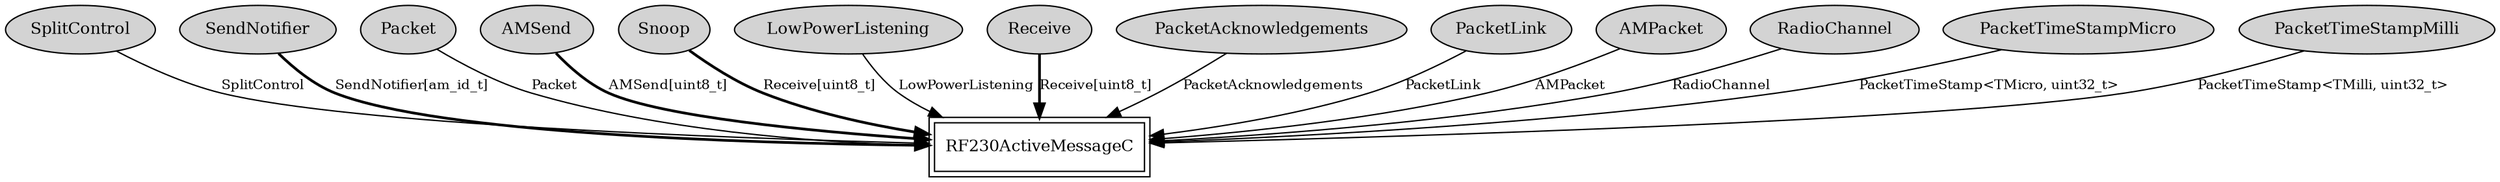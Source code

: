 digraph "tos.platforms.iris.ActiveMessageC" {
  n0x2ace81e76cd0 [shape=ellipse, style=filled, label="SplitControl", fontsize=12];
  "RF230ActiveMessageC" [fontsize=12, shape=box,peripheries=2, URL="../chtml/tos.chips.rf230.RF230ActiveMessageC.html"];
  n0x2ace81e6e020 [shape=ellipse, style=filled, label="SendNotifier", fontsize=12];
  "RF230ActiveMessageC" [fontsize=12, shape=box,peripheries=2, URL="../chtml/tos.chips.rf230.RF230ActiveMessageC.html"];
  n0x2ace81e6e5f8 [shape=ellipse, style=filled, label="Packet", fontsize=12];
  "RF230ActiveMessageC" [fontsize=12, shape=box,peripheries=2, URL="../chtml/tos.chips.rf230.RF230ActiveMessageC.html"];
  n0x2ace81e73cb0 [shape=ellipse, style=filled, label="AMSend", fontsize=12];
  "RF230ActiveMessageC" [fontsize=12, shape=box,peripheries=2, URL="../chtml/tos.chips.rf230.RF230ActiveMessageC.html"];
  n0x2ace81e719b8 [shape=ellipse, style=filled, label="Snoop", fontsize=12];
  "RF230ActiveMessageC" [fontsize=12, shape=box,peripheries=2, URL="../chtml/tos.chips.rf230.RF230ActiveMessageC.html"];
  n0x2ace81e7fbe8 [shape=ellipse, style=filled, label="LowPowerListening", fontsize=12];
  "RF230ActiveMessageC" [fontsize=12, shape=box,peripheries=2, URL="../chtml/tos.chips.rf230.RF230ActiveMessageC.html"];
  n0x2ace81e72e40 [shape=ellipse, style=filled, label="Receive", fontsize=12];
  "RF230ActiveMessageC" [fontsize=12, shape=box,peripheries=2, URL="../chtml/tos.chips.rf230.RF230ActiveMessageC.html"];
  n0x2ace81e7f290 [shape=ellipse, style=filled, label="PacketAcknowledgements", fontsize=12];
  "RF230ActiveMessageC" [fontsize=12, shape=box,peripheries=2, URL="../chtml/tos.chips.rf230.RF230ActiveMessageC.html"];
  n0x2ace81e78a98 [shape=ellipse, style=filled, label="PacketLink", fontsize=12];
  "RF230ActiveMessageC" [fontsize=12, shape=box,peripheries=2, URL="../chtml/tos.chips.rf230.RF230ActiveMessageC.html"];
  n0x2ace81e6d2c0 [shape=ellipse, style=filled, label="AMPacket", fontsize=12];
  "RF230ActiveMessageC" [fontsize=12, shape=box,peripheries=2, URL="../chtml/tos.chips.rf230.RF230ActiveMessageC.html"];
  n0x2ace81e91588 [shape=ellipse, style=filled, label="RadioChannel", fontsize=12];
  "RF230ActiveMessageC" [fontsize=12, shape=box,peripheries=2, URL="../chtml/tos.chips.rf230.RF230ActiveMessageC.html"];
  n0x2ace81e812f0 [shape=ellipse, style=filled, label="PacketTimeStampMicro", fontsize=12];
  "RF230ActiveMessageC" [fontsize=12, shape=box,peripheries=2, URL="../chtml/tos.chips.rf230.RF230ActiveMessageC.html"];
  n0x2ace81e8e190 [shape=ellipse, style=filled, label="PacketTimeStampMilli", fontsize=12];
  "RF230ActiveMessageC" [fontsize=12, shape=box,peripheries=2, URL="../chtml/tos.chips.rf230.RF230ActiveMessageC.html"];
  "n0x2ace81e76cd0" -> "RF230ActiveMessageC" [label="SplitControl", URL="../ihtml/tos.interfaces.SplitControl.html", fontsize=10];
  "n0x2ace81e6e020" -> "RF230ActiveMessageC" [label="SendNotifier[am_id_t]", style=bold, URL="../ihtml/tos.interfaces.SendNotifier.html", fontsize=10];
  "n0x2ace81e6e5f8" -> "RF230ActiveMessageC" [label="Packet", URL="../ihtml/tos.interfaces.Packet.html", fontsize=10];
  "n0x2ace81e73cb0" -> "RF230ActiveMessageC" [label="AMSend[uint8_t]", style=bold, URL="../ihtml/tos.interfaces.AMSend.html", fontsize=10];
  "n0x2ace81e719b8" -> "RF230ActiveMessageC" [label="Receive[uint8_t]", style=bold, URL="../ihtml/tos.interfaces.Receive.html", fontsize=10];
  "n0x2ace81e7fbe8" -> "RF230ActiveMessageC" [label="LowPowerListening", URL="../ihtml/tos.interfaces.LowPowerListening.html", fontsize=10];
  "n0x2ace81e72e40" -> "RF230ActiveMessageC" [label="Receive[uint8_t]", style=bold, URL="../ihtml/tos.interfaces.Receive.html", fontsize=10];
  "n0x2ace81e7f290" -> "RF230ActiveMessageC" [label="PacketAcknowledgements", URL="../ihtml/tos.interfaces.PacketAcknowledgements.html", fontsize=10];
  "n0x2ace81e78a98" -> "RF230ActiveMessageC" [label="PacketLink", URL="../ihtml/tos.interfaces.PacketLink.html", fontsize=10];
  "n0x2ace81e6d2c0" -> "RF230ActiveMessageC" [label="AMPacket", URL="../ihtml/tos.interfaces.AMPacket.html", fontsize=10];
  "n0x2ace81e91588" -> "RF230ActiveMessageC" [label="RadioChannel", URL="../ihtml/tos.lib.rfxlink.util.RadioChannel.html", fontsize=10];
  "n0x2ace81e812f0" -> "RF230ActiveMessageC" [label="PacketTimeStamp<TMicro, uint32_t>", URL="../ihtml/tos.interfaces.PacketTimeStamp.html", fontsize=10];
  "n0x2ace81e8e190" -> "RF230ActiveMessageC" [label="PacketTimeStamp<TMilli, uint32_t>", URL="../ihtml/tos.interfaces.PacketTimeStamp.html", fontsize=10];
}

